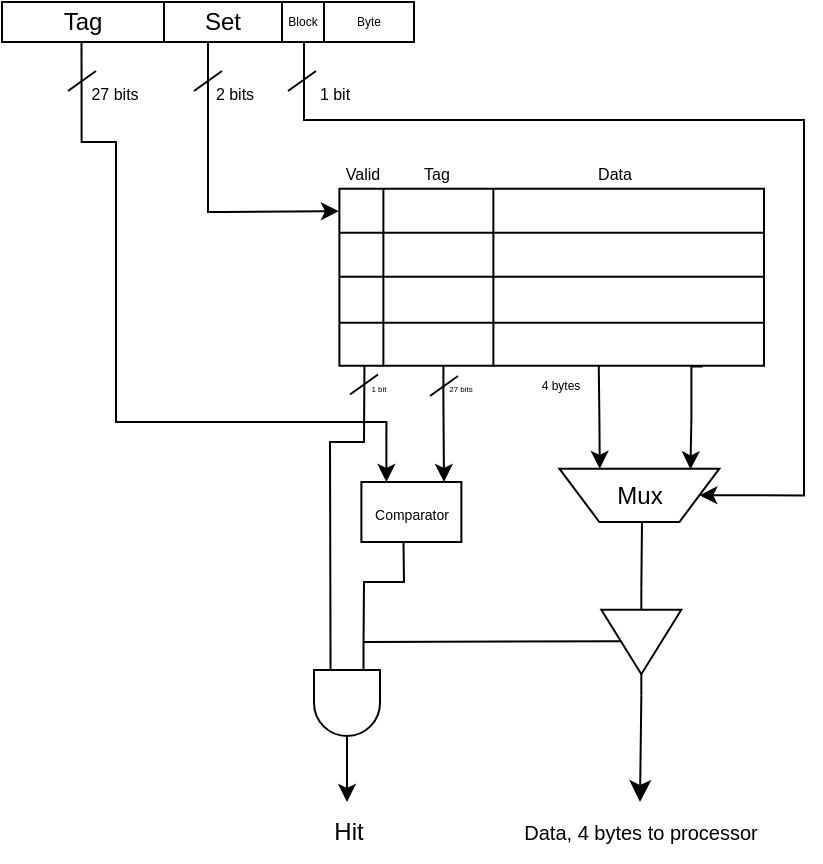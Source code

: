 <mxfile version="27.1.6">
  <diagram name="Page-1" id="LExq1lEhHm_FoBmojLbs">
    <mxGraphModel dx="632" dy="362" grid="1" gridSize="10" guides="1" tooltips="1" connect="1" arrows="1" fold="1" page="1" pageScale="1" pageWidth="850" pageHeight="1100" math="0" shadow="0">
      <root>
        <mxCell id="0" />
        <mxCell id="1" parent="0" />
        <mxCell id="OI1ush0Sum9m7_NIzRbb-38" style="edgeStyle=orthogonalEdgeStyle;rounded=0;orthogonalLoop=1;jettySize=auto;html=1;exitX=0.193;exitY=0.998;exitDx=0;exitDy=0;exitPerimeter=0;entryX=0.25;entryY=0;entryDx=0;entryDy=0;" edge="1" parent="1" source="OI1ush0Sum9m7_NIzRbb-34" target="OI1ush0Sum9m7_NIzRbb-3">
          <mxGeometry relative="1" as="geometry">
            <mxPoint x="306.63" y="250.0" as="sourcePoint" />
            <mxPoint x="400" y="430" as="targetPoint" />
            <Array as="points">
              <mxPoint x="289" y="280" />
              <mxPoint x="306" y="280" />
              <mxPoint x="306" y="420" />
              <mxPoint x="441" y="420" />
            </Array>
          </mxGeometry>
        </mxCell>
        <mxCell id="OI1ush0Sum9m7_NIzRbb-44" style="edgeStyle=orthogonalEdgeStyle;rounded=0;orthogonalLoop=1;jettySize=auto;html=1;exitX=0.5;exitY=1;exitDx=0;exitDy=0;entryX=-0.001;entryY=0.127;entryDx=0;entryDy=0;entryPerimeter=0;" edge="1" parent="1" source="OI1ush0Sum9m7_NIzRbb-33" target="OI1ush0Sum9m7_NIzRbb-6">
          <mxGeometry relative="1" as="geometry">
            <mxPoint x="410" y="315" as="targetPoint" />
            <Array as="points">
              <mxPoint x="360" y="315" />
              <mxPoint x="380" y="315" />
            </Array>
          </mxGeometry>
        </mxCell>
        <mxCell id="OI1ush0Sum9m7_NIzRbb-33" value="" style="shape=table;startSize=0;container=1;collapsible=0;childLayout=tableLayout;" vertex="1" parent="1">
          <mxGeometry x="249" y="210" width="206" height="20" as="geometry" />
        </mxCell>
        <mxCell id="OI1ush0Sum9m7_NIzRbb-34" value="" style="shape=tableRow;horizontal=0;startSize=0;swimlaneHead=0;swimlaneBody=0;strokeColor=inherit;top=0;left=0;bottom=0;right=0;collapsible=0;dropTarget=0;fillColor=none;points=[[0,0.5],[1,0.5]];portConstraint=eastwest;" vertex="1" parent="OI1ush0Sum9m7_NIzRbb-33">
          <mxGeometry width="206" height="20" as="geometry" />
        </mxCell>
        <mxCell id="OI1ush0Sum9m7_NIzRbb-35" value="Tag" style="shape=partialRectangle;html=1;whiteSpace=wrap;connectable=0;strokeColor=inherit;overflow=hidden;fillColor=none;top=0;left=0;bottom=0;right=0;pointerEvents=1;" vertex="1" parent="OI1ush0Sum9m7_NIzRbb-34">
          <mxGeometry width="81" height="20" as="geometry">
            <mxRectangle width="81" height="20" as="alternateBounds" />
          </mxGeometry>
        </mxCell>
        <mxCell id="OI1ush0Sum9m7_NIzRbb-36" value="Set" style="shape=partialRectangle;html=1;whiteSpace=wrap;connectable=0;strokeColor=inherit;overflow=hidden;fillColor=none;top=0;left=0;bottom=0;right=0;pointerEvents=1;" vertex="1" parent="OI1ush0Sum9m7_NIzRbb-34">
          <mxGeometry x="81" width="59" height="20" as="geometry">
            <mxRectangle width="59" height="20" as="alternateBounds" />
          </mxGeometry>
        </mxCell>
        <mxCell id="OI1ush0Sum9m7_NIzRbb-37" value="Block" style="shape=partialRectangle;html=1;whiteSpace=wrap;connectable=0;strokeColor=inherit;overflow=hidden;fillColor=none;top=0;left=0;bottom=0;right=0;pointerEvents=1;fontSize=6;" vertex="1" parent="OI1ush0Sum9m7_NIzRbb-34">
          <mxGeometry x="140" width="21" height="20" as="geometry">
            <mxRectangle width="21" height="20" as="alternateBounds" />
          </mxGeometry>
        </mxCell>
        <mxCell id="OI1ush0Sum9m7_NIzRbb-113" value="Byte" style="shape=partialRectangle;html=1;whiteSpace=wrap;connectable=0;strokeColor=inherit;overflow=hidden;fillColor=none;top=0;left=0;bottom=0;right=0;pointerEvents=1;fontSize=6;" vertex="1" parent="OI1ush0Sum9m7_NIzRbb-34">
          <mxGeometry x="161" width="45" height="20" as="geometry">
            <mxRectangle width="45" height="20" as="alternateBounds" />
          </mxGeometry>
        </mxCell>
        <mxCell id="OI1ush0Sum9m7_NIzRbb-41" value="" style="group" vertex="1" connectable="0" parent="1">
          <mxGeometry x="400" y="270" width="230" height="220" as="geometry" />
        </mxCell>
        <mxCell id="OI1ush0Sum9m7_NIzRbb-19" value="Valid" style="text;html=1;align=center;verticalAlign=middle;resizable=0;points=[];autosize=1;strokeColor=none;fillColor=none;fontSize=8;" vertex="1" parent="OI1ush0Sum9m7_NIzRbb-41">
          <mxGeometry x="9" y="16" width="40" height="20" as="geometry" />
        </mxCell>
        <mxCell id="OI1ush0Sum9m7_NIzRbb-20" value="Tag" style="text;html=1;align=center;verticalAlign=middle;resizable=0;points=[];autosize=1;strokeColor=none;fillColor=none;fontSize=8;" vertex="1" parent="OI1ush0Sum9m7_NIzRbb-41">
          <mxGeometry x="45.999" y="16" width="40" height="20" as="geometry" />
        </mxCell>
        <mxCell id="OI1ush0Sum9m7_NIzRbb-21" value="Data" style="text;html=1;align=center;verticalAlign=middle;resizable=0;points=[];autosize=1;strokeColor=none;fillColor=none;fontSize=8;" vertex="1" parent="OI1ush0Sum9m7_NIzRbb-41">
          <mxGeometry x="134.846" y="16" width="40" height="20" as="geometry" />
        </mxCell>
        <mxCell id="OI1ush0Sum9m7_NIzRbb-40" value="" style="group" vertex="1" connectable="0" parent="OI1ush0Sum9m7_NIzRbb-41">
          <mxGeometry x="17.692" y="33.333" width="212.308" height="176.667" as="geometry" />
        </mxCell>
        <mxCell id="OI1ush0Sum9m7_NIzRbb-5" value="Mux" style="shape=trapezoid;perimeter=trapezoidPerimeter;whiteSpace=wrap;html=1;fixedSize=1;direction=west;" vertex="1" parent="OI1ush0Sum9m7_NIzRbb-40">
          <mxGeometry x="110" y="140" width="80" height="26.67" as="geometry" />
        </mxCell>
        <mxCell id="OI1ush0Sum9m7_NIzRbb-28" style="edgeStyle=orthogonalEdgeStyle;rounded=0;orthogonalLoop=1;jettySize=auto;html=1;exitX=0.611;exitY=0.984;exitDx=0;exitDy=0;entryX=0.71;entryY=0.997;entryDx=0;entryDy=0;entryPerimeter=0;exitPerimeter=0;" edge="1" parent="OI1ush0Sum9m7_NIzRbb-40" source="OI1ush0Sum9m7_NIzRbb-15">
          <mxGeometry relative="1" as="geometry">
            <mxPoint x="130.2" y="140.08" as="targetPoint" />
            <mxPoint x="109.305" y="88.889" as="sourcePoint" />
            <Array as="points">
              <mxPoint x="130" y="90" />
              <mxPoint x="130" y="90" />
              <mxPoint x="130" y="115" />
              <mxPoint x="130" y="115" />
            </Array>
          </mxGeometry>
        </mxCell>
        <mxCell id="OI1ush0Sum9m7_NIzRbb-6" value="" style="shape=table;startSize=0;container=1;collapsible=0;childLayout=tableLayout;fontSize=16;" vertex="1" parent="OI1ush0Sum9m7_NIzRbb-40">
          <mxGeometry width="212.308" height="88.556" as="geometry" />
        </mxCell>
        <mxCell id="OI1ush0Sum9m7_NIzRbb-7" value="" style="shape=tableRow;horizontal=0;startSize=0;swimlaneHead=0;swimlaneBody=0;strokeColor=inherit;top=0;left=0;bottom=0;right=0;collapsible=0;dropTarget=0;fillColor=none;points=[[0,0.5],[1,0.5]];portConstraint=eastwest;fontSize=16;" vertex="1" parent="OI1ush0Sum9m7_NIzRbb-6">
          <mxGeometry width="212.308" height="22" as="geometry" />
        </mxCell>
        <mxCell id="OI1ush0Sum9m7_NIzRbb-8" value="" style="shape=partialRectangle;html=1;whiteSpace=wrap;connectable=0;strokeColor=inherit;overflow=hidden;fillColor=none;top=0;left=0;bottom=0;right=0;pointerEvents=1;fontSize=16;" vertex="1" parent="OI1ush0Sum9m7_NIzRbb-7">
          <mxGeometry width="22" height="22" as="geometry">
            <mxRectangle width="22" height="22" as="alternateBounds" />
          </mxGeometry>
        </mxCell>
        <mxCell id="OI1ush0Sum9m7_NIzRbb-9" value="" style="shape=partialRectangle;html=1;whiteSpace=wrap;connectable=0;strokeColor=inherit;overflow=hidden;fillColor=none;top=0;left=0;bottom=0;right=0;pointerEvents=1;fontSize=16;" vertex="1" parent="OI1ush0Sum9m7_NIzRbb-7">
          <mxGeometry x="22" width="55" height="22" as="geometry">
            <mxRectangle width="55" height="22" as="alternateBounds" />
          </mxGeometry>
        </mxCell>
        <mxCell id="OI1ush0Sum9m7_NIzRbb-10" value="" style="shape=partialRectangle;html=1;whiteSpace=wrap;connectable=0;strokeColor=inherit;overflow=hidden;fillColor=none;top=0;left=0;bottom=0;right=0;pointerEvents=1;fontSize=16;" vertex="1" parent="OI1ush0Sum9m7_NIzRbb-7">
          <mxGeometry x="77" width="135" height="22" as="geometry">
            <mxRectangle width="135" height="22" as="alternateBounds" />
          </mxGeometry>
        </mxCell>
        <mxCell id="OI1ush0Sum9m7_NIzRbb-11" value="" style="shape=tableRow;horizontal=0;startSize=0;swimlaneHead=0;swimlaneBody=0;strokeColor=inherit;top=0;left=0;bottom=0;right=0;collapsible=0;dropTarget=0;fillColor=none;points=[[0,0.5],[1,0.5]];portConstraint=eastwest;fontSize=16;" vertex="1" parent="OI1ush0Sum9m7_NIzRbb-6">
          <mxGeometry y="22" width="212.308" height="22" as="geometry" />
        </mxCell>
        <mxCell id="OI1ush0Sum9m7_NIzRbb-12" value="" style="shape=partialRectangle;html=1;whiteSpace=wrap;connectable=0;strokeColor=inherit;overflow=hidden;fillColor=none;top=0;left=0;bottom=0;right=0;pointerEvents=1;fontSize=16;" vertex="1" parent="OI1ush0Sum9m7_NIzRbb-11">
          <mxGeometry width="22" height="22" as="geometry">
            <mxRectangle width="22" height="22" as="alternateBounds" />
          </mxGeometry>
        </mxCell>
        <mxCell id="OI1ush0Sum9m7_NIzRbb-13" value="" style="shape=partialRectangle;html=1;whiteSpace=wrap;connectable=0;strokeColor=inherit;overflow=hidden;fillColor=none;top=0;left=0;bottom=0;right=0;pointerEvents=1;fontSize=16;" vertex="1" parent="OI1ush0Sum9m7_NIzRbb-11">
          <mxGeometry x="22" width="55" height="22" as="geometry">
            <mxRectangle width="55" height="22" as="alternateBounds" />
          </mxGeometry>
        </mxCell>
        <mxCell id="OI1ush0Sum9m7_NIzRbb-14" value="" style="shape=partialRectangle;html=1;whiteSpace=wrap;connectable=0;strokeColor=inherit;overflow=hidden;fillColor=none;top=0;left=0;bottom=0;right=0;pointerEvents=1;fontSize=16;" vertex="1" parent="OI1ush0Sum9m7_NIzRbb-11">
          <mxGeometry x="77" width="135" height="22" as="geometry">
            <mxRectangle width="135" height="22" as="alternateBounds" />
          </mxGeometry>
        </mxCell>
        <mxCell id="OI1ush0Sum9m7_NIzRbb-22" value="" style="shape=tableRow;horizontal=0;startSize=0;swimlaneHead=0;swimlaneBody=0;strokeColor=inherit;top=0;left=0;bottom=0;right=0;collapsible=0;dropTarget=0;fillColor=none;points=[[0,0.5],[1,0.5]];portConstraint=eastwest;fontSize=16;" vertex="1" parent="OI1ush0Sum9m7_NIzRbb-6">
          <mxGeometry y="44" width="212.308" height="23" as="geometry" />
        </mxCell>
        <mxCell id="OI1ush0Sum9m7_NIzRbb-23" value="" style="shape=partialRectangle;html=1;whiteSpace=wrap;connectable=0;strokeColor=inherit;overflow=hidden;fillColor=none;top=0;left=0;bottom=0;right=0;pointerEvents=1;fontSize=16;" vertex="1" parent="OI1ush0Sum9m7_NIzRbb-22">
          <mxGeometry width="22" height="23" as="geometry">
            <mxRectangle width="22" height="23" as="alternateBounds" />
          </mxGeometry>
        </mxCell>
        <mxCell id="OI1ush0Sum9m7_NIzRbb-24" value="" style="shape=partialRectangle;html=1;whiteSpace=wrap;connectable=0;strokeColor=inherit;overflow=hidden;fillColor=none;top=0;left=0;bottom=0;right=0;pointerEvents=1;fontSize=16;" vertex="1" parent="OI1ush0Sum9m7_NIzRbb-22">
          <mxGeometry x="22" width="55" height="23" as="geometry">
            <mxRectangle width="55" height="23" as="alternateBounds" />
          </mxGeometry>
        </mxCell>
        <mxCell id="OI1ush0Sum9m7_NIzRbb-25" value="" style="shape=partialRectangle;html=1;whiteSpace=wrap;connectable=0;strokeColor=inherit;overflow=hidden;fillColor=none;top=0;left=0;bottom=0;right=0;pointerEvents=1;fontSize=16;" vertex="1" parent="OI1ush0Sum9m7_NIzRbb-22">
          <mxGeometry x="77" width="135" height="23" as="geometry">
            <mxRectangle width="135" height="23" as="alternateBounds" />
          </mxGeometry>
        </mxCell>
        <mxCell id="OI1ush0Sum9m7_NIzRbb-15" value="" style="shape=tableRow;horizontal=0;startSize=0;swimlaneHead=0;swimlaneBody=0;strokeColor=inherit;top=0;left=0;bottom=0;right=0;collapsible=0;dropTarget=0;fillColor=none;points=[[0,0.5],[1,0.5]];portConstraint=eastwest;fontSize=16;" vertex="1" parent="OI1ush0Sum9m7_NIzRbb-6">
          <mxGeometry y="67" width="212.308" height="22" as="geometry" />
        </mxCell>
        <mxCell id="OI1ush0Sum9m7_NIzRbb-16" value="" style="shape=partialRectangle;html=1;whiteSpace=wrap;connectable=0;strokeColor=inherit;overflow=hidden;fillColor=none;top=0;left=0;bottom=0;right=0;pointerEvents=1;fontSize=16;" vertex="1" parent="OI1ush0Sum9m7_NIzRbb-15">
          <mxGeometry width="22" height="22" as="geometry">
            <mxRectangle width="22" height="22" as="alternateBounds" />
          </mxGeometry>
        </mxCell>
        <mxCell id="OI1ush0Sum9m7_NIzRbb-17" value="" style="shape=partialRectangle;html=1;whiteSpace=wrap;connectable=0;strokeColor=inherit;overflow=hidden;fillColor=none;top=0;left=0;bottom=0;right=0;pointerEvents=1;fontSize=16;" vertex="1" parent="OI1ush0Sum9m7_NIzRbb-15">
          <mxGeometry x="22" width="55" height="22" as="geometry">
            <mxRectangle width="55" height="22" as="alternateBounds" />
          </mxGeometry>
        </mxCell>
        <mxCell id="OI1ush0Sum9m7_NIzRbb-18" value="" style="shape=partialRectangle;html=1;whiteSpace=wrap;connectable=0;strokeColor=inherit;overflow=hidden;fillColor=none;top=0;left=0;bottom=0;right=0;pointerEvents=1;fontSize=16;" vertex="1" parent="OI1ush0Sum9m7_NIzRbb-15">
          <mxGeometry x="77" width="135" height="22" as="geometry">
            <mxRectangle width="135" height="22" as="alternateBounds" />
          </mxGeometry>
        </mxCell>
        <mxCell id="OI1ush0Sum9m7_NIzRbb-31" style="edgeStyle=orthogonalEdgeStyle;rounded=0;orthogonalLoop=1;jettySize=auto;html=1;exitX=0.5;exitY=1;exitDx=0;exitDy=0;entryX=0.181;entryY=0.986;entryDx=0;entryDy=0;entryPerimeter=0;" edge="1" parent="OI1ush0Sum9m7_NIzRbb-40" target="OI1ush0Sum9m7_NIzRbb-5">
          <mxGeometry relative="1" as="geometry">
            <mxPoint x="187.538" y="122.222" as="targetPoint" />
            <mxPoint x="181.641" y="88.889" as="sourcePoint" />
            <Array as="points">
              <mxPoint x="176" y="89" />
              <mxPoint x="176" y="115" />
              <mxPoint x="175" y="115" />
            </Array>
          </mxGeometry>
        </mxCell>
        <mxCell id="OI1ush0Sum9m7_NIzRbb-3" value="&lt;font style=&quot;font-size: 7px;&quot;&gt;Comparator&lt;/font&gt;" style="rounded=0;whiteSpace=wrap;html=1;" vertex="1" parent="OI1ush0Sum9m7_NIzRbb-40">
          <mxGeometry x="10.998" y="146.667" width="50" height="30" as="geometry" />
        </mxCell>
        <mxCell id="OI1ush0Sum9m7_NIzRbb-116" value="4 bytes" style="text;html=1;align=center;verticalAlign=middle;resizable=0;points=[];autosize=1;strokeColor=none;fillColor=none;fontSize=6;" vertex="1" parent="OI1ush0Sum9m7_NIzRbb-40">
          <mxGeometry x="90.158" y="88.887" width="40" height="20" as="geometry" />
        </mxCell>
        <mxCell id="OI1ush0Sum9m7_NIzRbb-117" value="&lt;font style=&quot;font-size: 4px;&quot;&gt;1 bit&lt;/font&gt;" style="text;html=1;align=center;verticalAlign=middle;resizable=0;points=[];autosize=1;strokeColor=none;fillColor=none;fontSize=8;" vertex="1" parent="OI1ush0Sum9m7_NIzRbb-40">
          <mxGeometry x="4.308" y="88.557" width="30" height="20" as="geometry" />
        </mxCell>
        <mxCell id="OI1ush0Sum9m7_NIzRbb-118" value="" style="endArrow=none;html=1;rounded=0;" edge="1" parent="OI1ush0Sum9m7_NIzRbb-40">
          <mxGeometry width="50" height="50" relative="1" as="geometry">
            <mxPoint x="5.308" y="102.887" as="sourcePoint" />
            <mxPoint x="19.308" y="92.887" as="targetPoint" />
          </mxGeometry>
        </mxCell>
        <mxCell id="OI1ush0Sum9m7_NIzRbb-51" style="edgeStyle=orthogonalEdgeStyle;rounded=0;orthogonalLoop=1;jettySize=auto;html=1;entryX=0;entryY=0.5;entryDx=0;entryDy=0;" edge="1" parent="1">
          <mxGeometry relative="1" as="geometry">
            <mxPoint x="400" y="230" as="sourcePoint" />
            <mxPoint x="597.682" y="456.668" as="targetPoint" />
            <Array as="points">
              <mxPoint x="399.99" y="269" />
              <mxPoint x="649.99" y="269" />
              <mxPoint x="649.99" y="457" />
            </Array>
          </mxGeometry>
        </mxCell>
        <mxCell id="OI1ush0Sum9m7_NIzRbb-52" style="edgeStyle=orthogonalEdgeStyle;rounded=0;orthogonalLoop=1;jettySize=auto;html=1;exitX=0.245;exitY=0.978;exitDx=0;exitDy=0;exitPerimeter=0;" edge="1" parent="1">
          <mxGeometry relative="1" as="geometry">
            <mxPoint x="469.708" y="391.849" as="sourcePoint" />
            <mxPoint x="470" y="450" as="targetPoint" />
            <Array as="points">
              <mxPoint x="470" y="410" />
              <mxPoint x="470" y="450" />
            </Array>
          </mxGeometry>
        </mxCell>
        <mxCell id="OI1ush0Sum9m7_NIzRbb-53" value="" style="verticalLabelPosition=bottom;shadow=0;dashed=0;align=center;html=1;verticalAlign=top;shape=mxgraph.electrical.logic_gates.buffer2;rotation=90;" vertex="1" parent="1">
          <mxGeometry x="541.83" y="510" width="53.67" height="40" as="geometry" />
        </mxCell>
        <mxCell id="OI1ush0Sum9m7_NIzRbb-60" value="" style="endArrow=none;html=1;rounded=0;entryX=0.492;entryY=0.761;entryDx=0;entryDy=0;entryPerimeter=0;" edge="1" parent="1" target="OI1ush0Sum9m7_NIzRbb-53">
          <mxGeometry width="50" height="50" relative="1" as="geometry">
            <mxPoint x="430" y="530" as="sourcePoint" />
            <mxPoint x="564" y="531" as="targetPoint" />
          </mxGeometry>
        </mxCell>
        <mxCell id="OI1ush0Sum9m7_NIzRbb-61" value="" style="endArrow=none;html=1;rounded=0;exitX=0;exitY=0.5;exitDx=0;exitDy=0;" edge="1" parent="1">
          <mxGeometry width="50" height="50" relative="1" as="geometry">
            <mxPoint x="568.665" y="503.165" as="sourcePoint" />
            <mxPoint x="569" y="470" as="targetPoint" />
          </mxGeometry>
        </mxCell>
        <mxCell id="OI1ush0Sum9m7_NIzRbb-62" value="" style="endArrow=none;html=1;rounded=0;" edge="1" parent="1">
          <mxGeometry width="50" height="50" relative="1" as="geometry">
            <mxPoint x="392" y="254.5" as="sourcePoint" />
            <mxPoint x="406" y="244.5" as="targetPoint" />
          </mxGeometry>
        </mxCell>
        <mxCell id="OI1ush0Sum9m7_NIzRbb-63" value="1 bit" style="text;html=1;align=center;verticalAlign=middle;resizable=0;points=[];autosize=1;strokeColor=none;fillColor=none;fontSize=8;" vertex="1" parent="1">
          <mxGeometry x="395" y="245.5" width="40" height="20" as="geometry" />
        </mxCell>
        <mxCell id="OI1ush0Sum9m7_NIzRbb-64" value="" style="endArrow=none;html=1;rounded=0;" edge="1" parent="1">
          <mxGeometry width="50" height="50" relative="1" as="geometry">
            <mxPoint x="345" y="254.5" as="sourcePoint" />
            <mxPoint x="359" y="244.5" as="targetPoint" />
          </mxGeometry>
        </mxCell>
        <mxCell id="OI1ush0Sum9m7_NIzRbb-65" value="2 bits" style="text;html=1;align=center;verticalAlign=middle;resizable=0;points=[];autosize=1;strokeColor=none;fillColor=none;fontSize=8;" vertex="1" parent="1">
          <mxGeometry x="345" y="245.5" width="40" height="20" as="geometry" />
        </mxCell>
        <mxCell id="OI1ush0Sum9m7_NIzRbb-68" value="27 bits" style="text;html=1;align=center;verticalAlign=middle;resizable=0;points=[];autosize=1;strokeColor=none;fillColor=none;fontSize=8;" vertex="1" parent="1">
          <mxGeometry x="280" y="245.5" width="50" height="20" as="geometry" />
        </mxCell>
        <mxCell id="OI1ush0Sum9m7_NIzRbb-69" value="" style="endArrow=none;html=1;rounded=0;" edge="1" parent="1">
          <mxGeometry width="50" height="50" relative="1" as="geometry">
            <mxPoint x="282" y="254.5" as="sourcePoint" />
            <mxPoint x="296" y="244.5" as="targetPoint" />
          </mxGeometry>
        </mxCell>
        <mxCell id="OI1ush0Sum9m7_NIzRbb-70" value="Hit" style="text;html=1;align=center;verticalAlign=middle;resizable=0;points=[];autosize=1;strokeColor=none;fillColor=none;" vertex="1" parent="1">
          <mxGeometry x="401.5" y="610" width="40" height="30" as="geometry" />
        </mxCell>
        <mxCell id="OI1ush0Sum9m7_NIzRbb-75" value="Data, 4 bytes to processor" style="text;html=1;align=center;verticalAlign=middle;resizable=0;points=[];autosize=1;strokeColor=none;fillColor=none;fontSize=10;" vertex="1" parent="1">
          <mxGeometry x="498" y="610" width="140" height="30" as="geometry" />
        </mxCell>
        <mxCell id="OI1ush0Sum9m7_NIzRbb-77" value="" style="edgeStyle=segmentEdgeStyle;endArrow=classic;html=1;curved=0;rounded=0;endSize=8;startSize=8;exitX=1;exitY=0.5;exitDx=0;exitDy=0;" edge="1" parent="1" source="OI1ush0Sum9m7_NIzRbb-53" target="OI1ush0Sum9m7_NIzRbb-75">
          <mxGeometry width="50" height="50" relative="1" as="geometry">
            <mxPoint x="569" y="560" as="sourcePoint" />
            <mxPoint x="540" y="490" as="targetPoint" />
          </mxGeometry>
        </mxCell>
        <mxCell id="OI1ush0Sum9m7_NIzRbb-123" value="" style="edgeStyle=orthogonalEdgeStyle;rounded=0;orthogonalLoop=1;jettySize=auto;html=1;" edge="1" parent="1" source="OI1ush0Sum9m7_NIzRbb-78" target="OI1ush0Sum9m7_NIzRbb-70">
          <mxGeometry relative="1" as="geometry" />
        </mxCell>
        <mxCell id="OI1ush0Sum9m7_NIzRbb-78" value="" style="verticalLabelPosition=bottom;shadow=0;dashed=0;align=center;html=1;verticalAlign=top;shape=mxgraph.electrical.logic_gates.logic_gate;operation=and;rotation=90;" vertex="1" parent="1">
          <mxGeometry x="394" y="544" width="55" height="33" as="geometry" />
        </mxCell>
        <mxCell id="OI1ush0Sum9m7_NIzRbb-80" value="" style="endArrow=none;html=1;rounded=0;entryX=0.421;entryY=0.992;entryDx=0;entryDy=0;exitX=0;exitY=0.25;exitDx=0;exitDy=0;exitPerimeter=0;entryPerimeter=0;" edge="1" parent="1" source="OI1ush0Sum9m7_NIzRbb-78">
          <mxGeometry width="50" height="50" relative="1" as="geometry">
            <mxPoint x="430.75" y="533" as="sourcePoint" />
            <mxPoint x="449.74" y="479.76" as="targetPoint" />
            <Array as="points">
              <mxPoint x="430" y="500" />
              <mxPoint x="450" y="500" />
            </Array>
          </mxGeometry>
        </mxCell>
        <mxCell id="OI1ush0Sum9m7_NIzRbb-111" value="" style="endArrow=none;html=1;rounded=0;entryX=0.059;entryY=0.97;entryDx=0;entryDy=0;entryPerimeter=0;exitX=0;exitY=0.75;exitDx=0;exitDy=0;exitPerimeter=0;" edge="1" parent="1" source="OI1ush0Sum9m7_NIzRbb-78" target="OI1ush0Sum9m7_NIzRbb-15">
          <mxGeometry width="50" height="50" relative="1" as="geometry">
            <mxPoint x="413" y="530" as="sourcePoint" />
            <mxPoint x="431.978" y="391.695" as="targetPoint" />
            <Array as="points">
              <mxPoint x="413" y="430" />
              <mxPoint x="430" y="430" />
            </Array>
          </mxGeometry>
        </mxCell>
        <mxCell id="OI1ush0Sum9m7_NIzRbb-119" value="" style="endArrow=none;html=1;rounded=0;" edge="1" parent="1">
          <mxGeometry width="50" height="50" relative="1" as="geometry">
            <mxPoint x="463" y="407" as="sourcePoint" />
            <mxPoint x="477" y="397" as="targetPoint" />
          </mxGeometry>
        </mxCell>
        <mxCell id="OI1ush0Sum9m7_NIzRbb-120" value="&lt;font style=&quot;font-size: 4px;&quot;&gt;27 bits&lt;/font&gt;" style="text;html=1;align=center;verticalAlign=middle;resizable=0;points=[];autosize=1;strokeColor=none;fillColor=none;fontSize=8;" vertex="1" parent="1">
          <mxGeometry x="458" y="392" width="40" height="20" as="geometry" />
        </mxCell>
      </root>
    </mxGraphModel>
  </diagram>
</mxfile>

